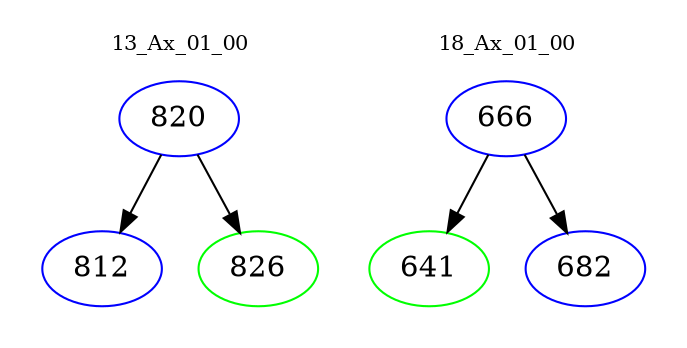 digraph{
subgraph cluster_0 {
color = white
label = "13_Ax_01_00";
fontsize=10;
T0_820 [label="820", color="blue"]
T0_820 -> T0_812 [color="black"]
T0_812 [label="812", color="blue"]
T0_820 -> T0_826 [color="black"]
T0_826 [label="826", color="green"]
}
subgraph cluster_1 {
color = white
label = "18_Ax_01_00";
fontsize=10;
T1_666 [label="666", color="blue"]
T1_666 -> T1_641 [color="black"]
T1_641 [label="641", color="green"]
T1_666 -> T1_682 [color="black"]
T1_682 [label="682", color="blue"]
}
}
